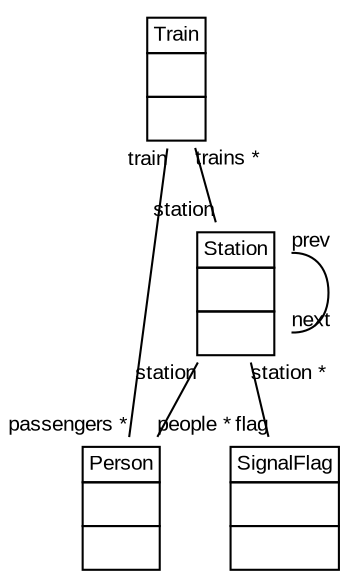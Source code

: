
 digraph ClassDiagram {
    node [shape = none, fontsize = 10, fontname = "Arial"]; 
    edge [fontsize = 10, fontname = "Arial"];
    
    
    _Train [label=<<table border='0' cellborder='1' cellspacing='0'> <tr> <td HREF="../examples/org/sdmlib/examples/patternrewriteops/Train.java">Train</td> </tr> <tr><td><table border='0' cellborder='0' cellspacing='0'> <tr><td> </td></tr> </table></td></tr> <tr><td><table border='0' cellborder='0' cellspacing='0'> <tr><td> </td></tr> </table></td></tr> </table>>];
    _Station [label=<<table border='0' cellborder='1' cellspacing='0'> <tr> <td HREF="../examples/org/sdmlib/examples/patternrewriteops/Station.java">Station</td> </tr> <tr><td><table border='0' cellborder='0' cellspacing='0'> <tr><td> </td></tr> </table></td></tr> <tr><td><table border='0' cellborder='0' cellspacing='0'> <tr><td> </td></tr> </table></td></tr> </table>>];
    _Person [label=<<table border='0' cellborder='1' cellspacing='0'> <tr> <td HREF="../examples/org/sdmlib/examples/patternrewriteops/Person.java">Person</td> </tr> <tr><td><table border='0' cellborder='0' cellspacing='0'> <tr><td> </td></tr> </table></td></tr> <tr><td><table border='0' cellborder='0' cellspacing='0'> <tr><td> </td></tr> </table></td></tr> </table>>];
    _SignalFlag [label=<<table border='0' cellborder='1' cellspacing='0'> <tr> <td HREF="../examples/org/sdmlib/examples/patternrewriteops/SignalFlag.java">SignalFlag</td> </tr> <tr><td><table border='0' cellborder='0' cellspacing='0'> <tr><td> </td></tr> </table></td></tr> <tr><td><table border='0' cellborder='0' cellspacing='0'> <tr><td> </td></tr> </table></td></tr> </table>>];
    
    
    
    _Train -> _Station [headlabel = "station" taillabel = "trains *" arrowhead = "none" ];
    _Station -> _Station [headlabel = "next" taillabel = "prev" arrowhead = "none" ];
    _Station -> _Person [headlabel = "people *" taillabel = "station" arrowhead = "none" ];
    _Train -> _Person [headlabel = "passengers *" taillabel = "train" arrowhead = "none" ];
    _Station -> _SignalFlag [headlabel = "flag" taillabel = "station *" arrowhead = "none" ];
}
